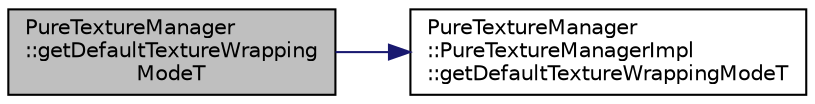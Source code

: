 digraph "PureTextureManager::getDefaultTextureWrappingModeT"
{
 // LATEX_PDF_SIZE
  edge [fontname="Helvetica",fontsize="10",labelfontname="Helvetica",labelfontsize="10"];
  node [fontname="Helvetica",fontsize="10",shape=record];
  rankdir="LR";
  Node1 [label="PureTextureManager\l::getDefaultTextureWrapping\lModeT",height=0.2,width=0.4,color="black", fillcolor="grey75", style="filled", fontcolor="black",tooltip="Gets the default texture wrapping mode for T coordinates."];
  Node1 -> Node2 [color="midnightblue",fontsize="10",style="solid",fontname="Helvetica"];
  Node2 [label="PureTextureManager\l::PureTextureManagerImpl\l::getDefaultTextureWrappingModeT",height=0.2,width=0.4,color="black", fillcolor="white", style="filled",URL="$class_pure_texture_manager_1_1_pure_texture_manager_impl.html#ac778dfb6ba2a465a5a70ed7fea73cd6b",tooltip=" "];
}
